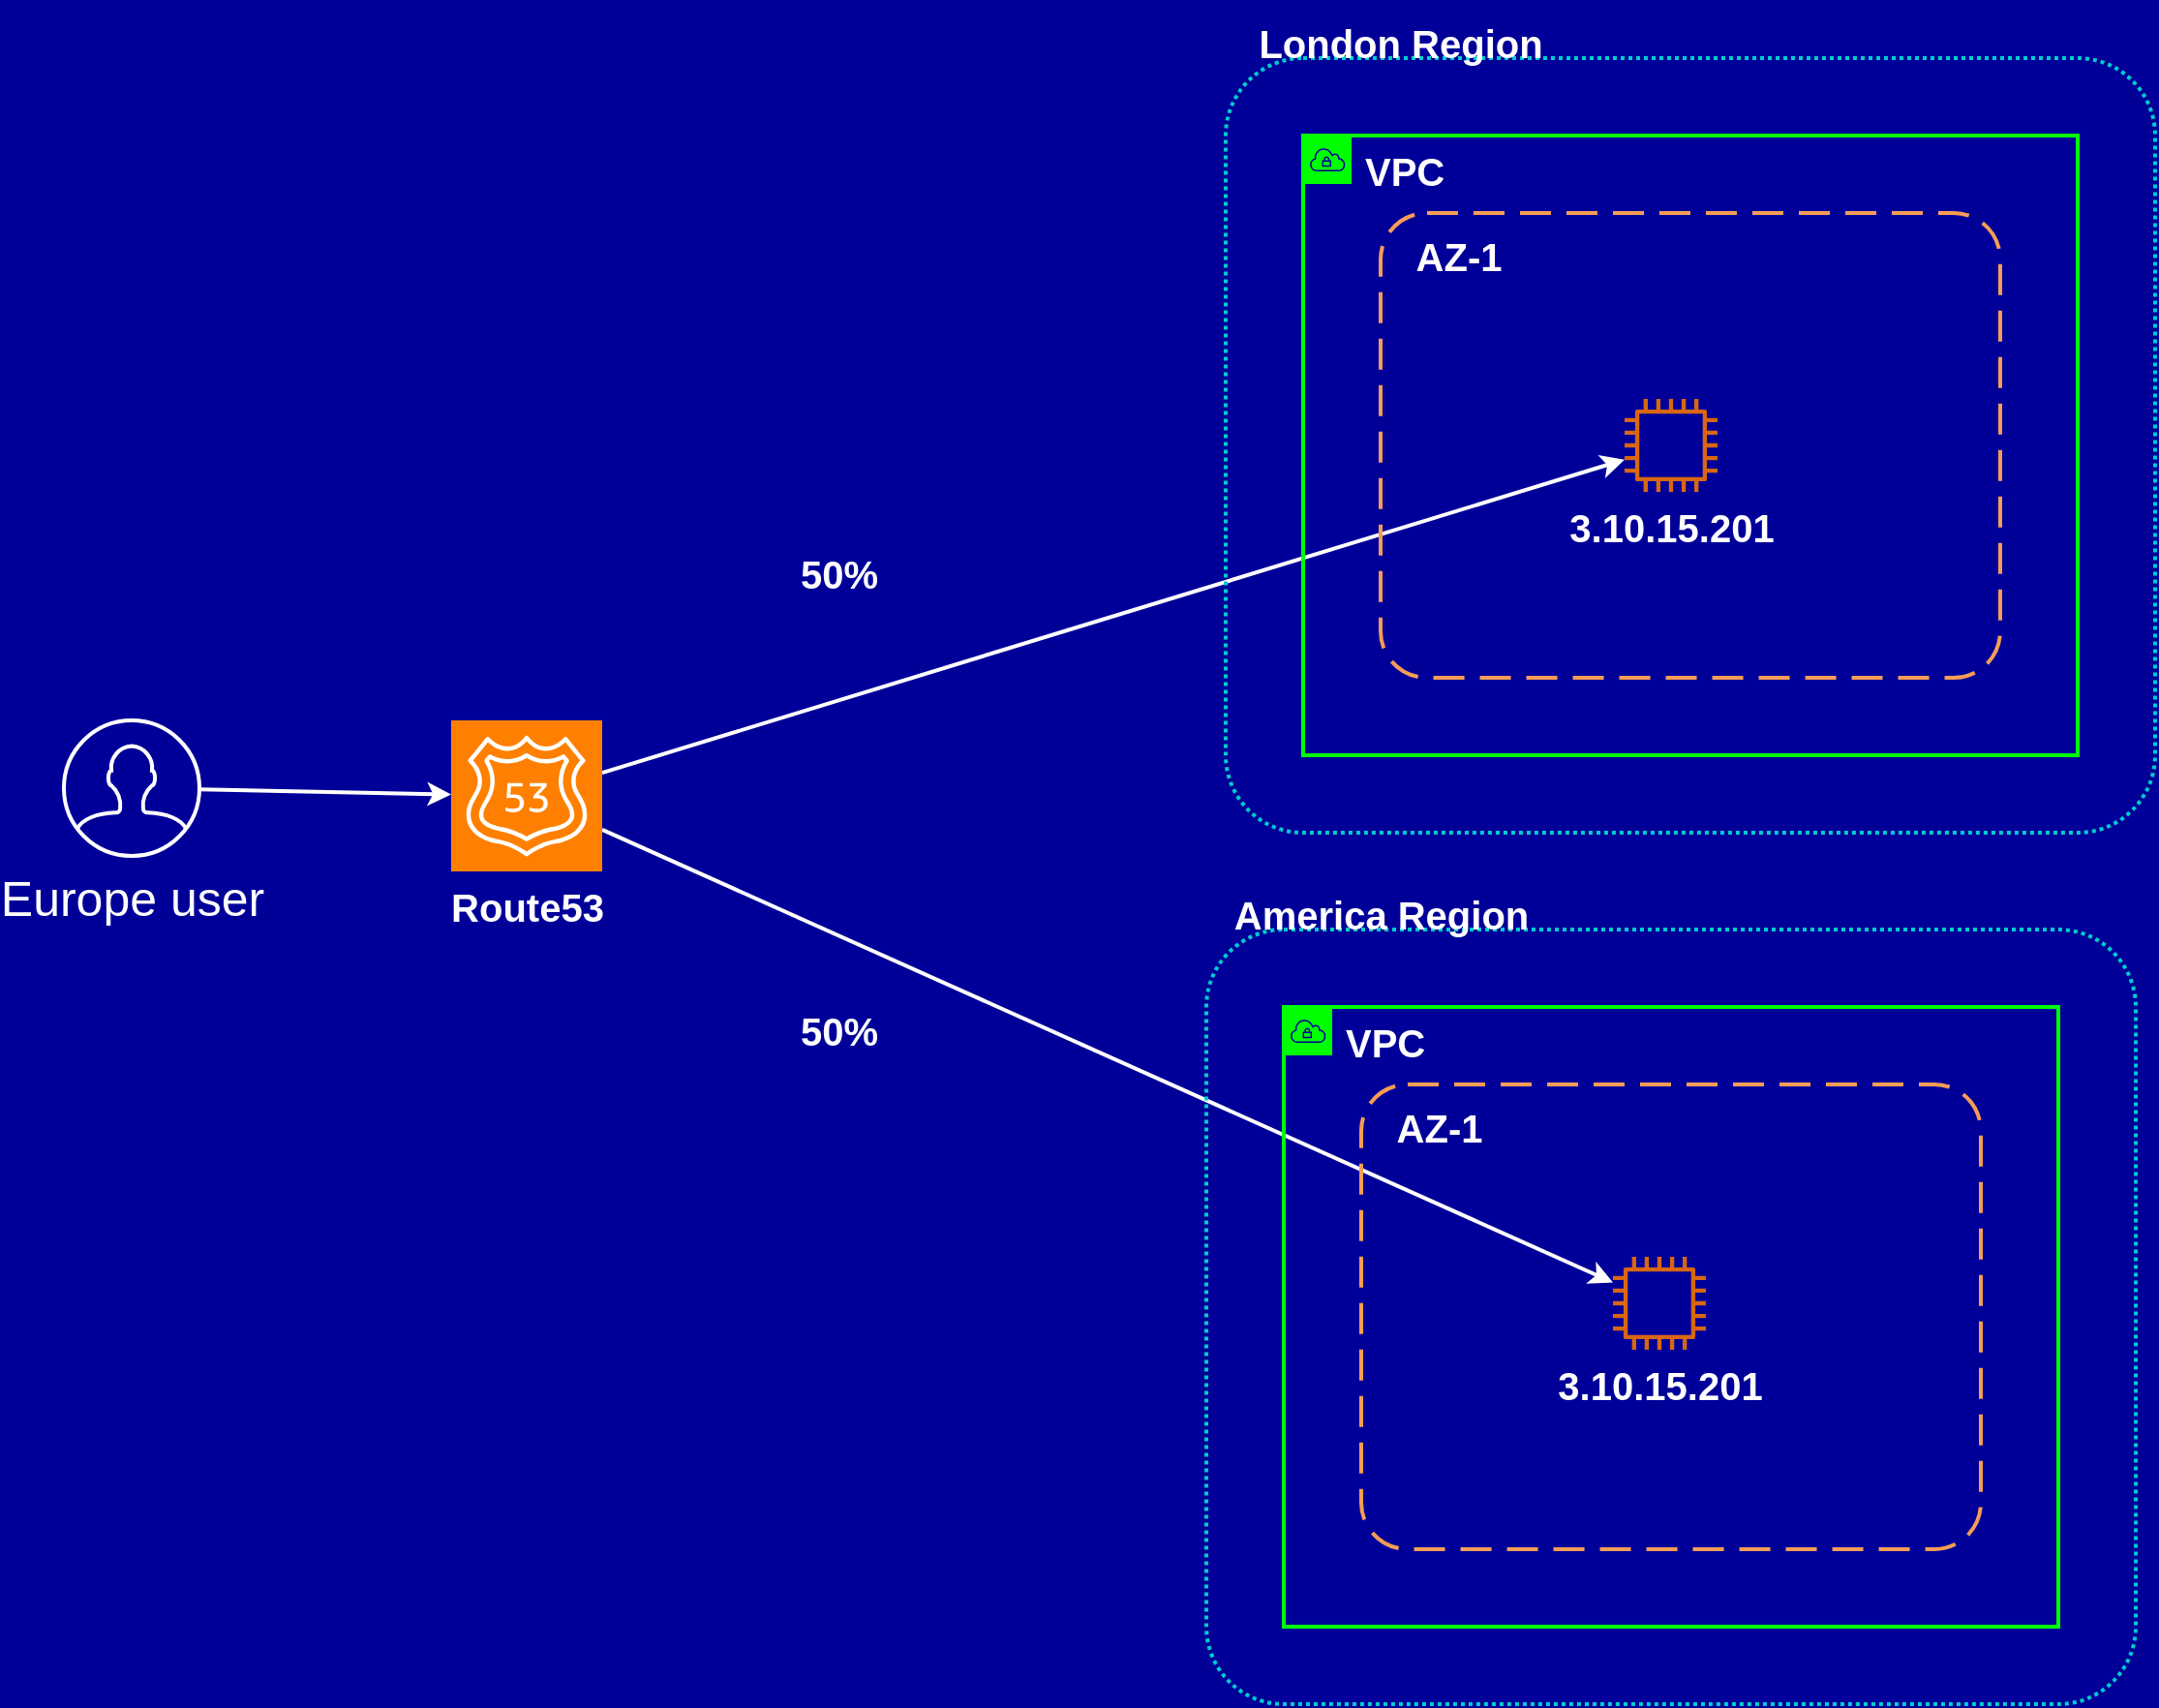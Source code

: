 <mxfile version="13.4.5" type="device"><diagram id="FZcqLhVVT-N7EDi4To1u" name="Page-1"><mxGraphModel dx="838" dy="480" grid="1" gridSize="10" guides="1" tooltips="1" connect="1" arrows="1" fold="1" page="1" pageScale="1" pageWidth="1169" pageHeight="827" background="#000099" math="0" shadow="0"><root><mxCell id="0"/><mxCell id="1" parent="0"/><mxCell id="jpux6dlKwlldMI1pA13z-85" style="edgeStyle=none;rounded=0;orthogonalLoop=1;jettySize=auto;html=1;strokeColor=#FFFFFF;strokeWidth=2;fontSize=25;shadow=0;sketch=0;" parent="1" source="jpux6dlKwlldMI1pA13z-63" target="jpux6dlKwlldMI1pA13z-67" edge="1"><mxGeometry relative="1" as="geometry"/></mxCell><mxCell id="jpux6dlKwlldMI1pA13z-63" value="&lt;font color=&quot;#ffffff&quot;&gt;Europe user&lt;/font&gt;" style="html=1;verticalLabelPosition=bottom;align=center;labelBackgroundColor=none;verticalAlign=top;strokeWidth=2;shadow=0;dashed=0;shape=mxgraph.ios7.icons.user;gradientColor=none;fontSize=25;fillColor=none;strokeColor=#FFFFFF;sketch=0;" parent="1" vertex="1"><mxGeometry x="60" y="502" width="70" height="70" as="geometry"/></mxCell><mxCell id="2hS5rhGTcex9nWfqPIbV-1" style="edgeStyle=none;rounded=0;sketch=0;orthogonalLoop=1;jettySize=auto;html=1;shadow=0;strokeColor=#FFFFFF;strokeWidth=2;fontSize=25;fontColor=#FFFFFF;" edge="1" parent="1" source="jpux6dlKwlldMI1pA13z-67" target="jpux6dlKwlldMI1pA13z-81"><mxGeometry relative="1" as="geometry"/></mxCell><mxCell id="2hS5rhGTcex9nWfqPIbV-2" style="edgeStyle=none;rounded=0;sketch=0;orthogonalLoop=1;jettySize=auto;html=1;shadow=0;strokeColor=#FFFFFF;strokeWidth=2;fontSize=25;fontColor=#FFFFFF;" edge="1" parent="1" source="jpux6dlKwlldMI1pA13z-67" target="jpux6dlKwlldMI1pA13z-103"><mxGeometry relative="1" as="geometry"/></mxCell><mxCell id="jpux6dlKwlldMI1pA13z-67" value="&lt;b&gt;&lt;font style=&quot;font-size: 20px&quot; color=&quot;#ffffff&quot;&gt;Route53&lt;/font&gt;&lt;/b&gt;" style="outlineConnect=0;fontColor=#232F3E;gradientDirection=north;strokeColor=#ffffff;dashed=0;verticalLabelPosition=bottom;verticalAlign=top;align=center;html=1;fontSize=12;fontStyle=0;aspect=fixed;shape=mxgraph.aws4.resourceIcon;resIcon=mxgraph.aws4.route_53;fillColor=#FF8000;shadow=0;sketch=0;" parent="1" vertex="1"><mxGeometry x="260" y="502" width="78" height="78" as="geometry"/></mxCell><mxCell id="jpux6dlKwlldMI1pA13z-70" value="&lt;font style=&quot;font-size: 20px&quot; color=&quot;#ffffff&quot;&gt;&lt;b&gt;VPC&lt;/b&gt;&lt;/font&gt;" style="points=[[0,0],[0.25,0],[0.5,0],[0.75,0],[1,0],[1,0.25],[1,0.5],[1,0.75],[1,1],[0.75,1],[0.5,1],[0.25,1],[0,1],[0,0.75],[0,0.5],[0,0.25]];outlineConnect=0;gradientColor=none;html=1;whiteSpace=wrap;fontSize=12;fontStyle=0;shape=mxgraph.aws4.group;grIcon=mxgraph.aws4.group_vpc;fillColor=none;verticalAlign=top;align=left;spacingLeft=30;fontColor=#AAB7B8;dashed=0;strokeColor=#00FF00;strokeWidth=2;labelBackgroundColor=none;shadow=0;sketch=0;" parent="1" vertex="1"><mxGeometry x="700" y="200" width="400" height="320" as="geometry"/></mxCell><mxCell id="jpux6dlKwlldMI1pA13z-71" value="" style="rounded=1;arcSize=10;dashed=1;fillColor=none;gradientColor=none;dashPattern=1 1;strokeWidth=2;strokeColor=#00CCCC;labelBackgroundColor=none;fontSize=25;shadow=0;sketch=0;" parent="1" vertex="1"><mxGeometry x="660" y="160" width="480" height="400" as="geometry"/></mxCell><mxCell id="jpux6dlKwlldMI1pA13z-74" value="" style="rounded=1;arcSize=10;dashed=1;strokeColor=#F59D56;fillColor=none;gradientColor=none;dashPattern=8 4;strokeWidth=2;labelBackgroundColor=none;fontSize=25;shadow=0;sketch=0;" parent="1" vertex="1"><mxGeometry x="740" y="240" width="320" height="240" as="geometry"/></mxCell><mxCell id="jpux6dlKwlldMI1pA13z-75" value="&lt;font color=&quot;#ffffff&quot;&gt;&lt;span style=&quot;font-size: 20px&quot;&gt;&lt;b&gt;London Region&lt;/b&gt;&lt;/span&gt;&lt;/font&gt;" style="text;html=1;resizable=0;autosize=1;align=center;verticalAlign=middle;points=[];fillColor=none;strokeColor=none;rounded=0;labelBackgroundColor=none;fontSize=25;shadow=0;sketch=0;" parent="1" vertex="1"><mxGeometry x="670" y="130" width="160" height="40" as="geometry"/></mxCell><mxCell id="jpux6dlKwlldMI1pA13z-76" value="&lt;font color=&quot;#ffffff&quot;&gt;&lt;span style=&quot;font-size: 20px&quot;&gt;&lt;b&gt;AZ-1&lt;/b&gt;&lt;/span&gt;&lt;/font&gt;" style="text;html=1;resizable=0;autosize=1;align=center;verticalAlign=middle;points=[];fillColor=none;strokeColor=none;rounded=0;labelBackgroundColor=none;fontSize=25;shadow=0;sketch=0;" parent="1" vertex="1"><mxGeometry x="750" y="250" width="60" height="20" as="geometry"/></mxCell><mxCell id="jpux6dlKwlldMI1pA13z-81" value="&lt;font color=&quot;#ffffff&quot; size=&quot;1&quot;&gt;&lt;b style=&quot;font-size: 20px&quot;&gt;3.10.15.201&lt;/b&gt;&lt;/font&gt;" style="outlineConnect=0;fontColor=#232F3E;gradientColor=none;fillColor=#D86613;strokeColor=none;dashed=0;verticalLabelPosition=bottom;verticalAlign=top;align=center;html=1;fontSize=12;fontStyle=0;aspect=fixed;pointerEvents=1;shape=mxgraph.aws4.instance2;labelBackgroundColor=none;strokeWidth=2;shadow=0;sketch=0;" parent="1" vertex="1"><mxGeometry x="866" y="336" width="48" height="48" as="geometry"/></mxCell><mxCell id="jpux6dlKwlldMI1pA13z-98" value="&lt;font style=&quot;font-size: 20px&quot; color=&quot;#ffffff&quot;&gt;&lt;b&gt;VPC&lt;/b&gt;&lt;/font&gt;" style="points=[[0,0],[0.25,0],[0.5,0],[0.75,0],[1,0],[1,0.25],[1,0.5],[1,0.75],[1,1],[0.75,1],[0.5,1],[0.25,1],[0,1],[0,0.75],[0,0.5],[0,0.25]];outlineConnect=0;gradientColor=none;html=1;whiteSpace=wrap;fontSize=12;fontStyle=0;shape=mxgraph.aws4.group;grIcon=mxgraph.aws4.group_vpc;fillColor=none;verticalAlign=top;align=left;spacingLeft=30;fontColor=#AAB7B8;dashed=0;strokeColor=#00FF00;strokeWidth=2;labelBackgroundColor=none;shadow=0;sketch=0;" parent="1" vertex="1"><mxGeometry x="690" y="650" width="400" height="320" as="geometry"/></mxCell><mxCell id="jpux6dlKwlldMI1pA13z-99" value="" style="rounded=1;arcSize=10;dashed=1;fillColor=none;gradientColor=none;dashPattern=1 1;strokeWidth=2;strokeColor=#00CCCC;labelBackgroundColor=none;fontSize=25;shadow=0;sketch=0;" parent="1" vertex="1"><mxGeometry x="650" y="610" width="480" height="400" as="geometry"/></mxCell><mxCell id="jpux6dlKwlldMI1pA13z-100" value="" style="rounded=1;arcSize=10;dashed=1;strokeColor=#F59D56;fillColor=none;gradientColor=none;dashPattern=8 4;strokeWidth=2;labelBackgroundColor=none;fontSize=25;shadow=0;sketch=0;" parent="1" vertex="1"><mxGeometry x="730" y="690" width="320" height="240" as="geometry"/></mxCell><mxCell id="jpux6dlKwlldMI1pA13z-101" value="&lt;font color=&quot;#ffffff&quot;&gt;&lt;span style=&quot;font-size: 20px&quot;&gt;&lt;b&gt;America Region&lt;/b&gt;&lt;/span&gt;&lt;/font&gt;" style="text;html=1;resizable=0;autosize=1;align=center;verticalAlign=middle;points=[];fillColor=none;strokeColor=none;rounded=0;labelBackgroundColor=none;fontSize=25;shadow=0;sketch=0;" parent="1" vertex="1"><mxGeometry x="655" y="580" width="170" height="40" as="geometry"/></mxCell><mxCell id="jpux6dlKwlldMI1pA13z-102" value="&lt;font color=&quot;#ffffff&quot;&gt;&lt;span style=&quot;font-size: 20px&quot;&gt;&lt;b&gt;AZ-1&lt;/b&gt;&lt;/span&gt;&lt;/font&gt;" style="text;html=1;resizable=0;autosize=1;align=center;verticalAlign=middle;points=[];fillColor=none;strokeColor=none;rounded=0;labelBackgroundColor=none;fontSize=25;shadow=0;sketch=0;" parent="1" vertex="1"><mxGeometry x="740" y="700" width="60" height="20" as="geometry"/></mxCell><mxCell id="jpux6dlKwlldMI1pA13z-103" value="&lt;font color=&quot;#ffffff&quot; size=&quot;1&quot;&gt;&lt;b style=&quot;font-size: 20px&quot;&gt;3.10.15.201&lt;/b&gt;&lt;/font&gt;" style="outlineConnect=0;fontColor=#232F3E;gradientColor=none;fillColor=#D86613;strokeColor=none;dashed=0;verticalLabelPosition=bottom;verticalAlign=top;align=center;html=1;fontSize=12;fontStyle=0;aspect=fixed;pointerEvents=1;shape=mxgraph.aws4.instance2;labelBackgroundColor=none;strokeWidth=2;shadow=0;sketch=0;" parent="1" vertex="1"><mxGeometry x="860" y="779" width="48" height="48" as="geometry"/></mxCell><mxCell id="2hS5rhGTcex9nWfqPIbV-3" value="&lt;span style=&quot;font-size: 20px&quot;&gt;&lt;b&gt;50%&lt;/b&gt;&lt;/span&gt;" style="text;html=1;resizable=0;autosize=1;align=center;verticalAlign=middle;points=[];fillColor=none;strokeColor=none;rounded=0;shadow=0;labelBackgroundColor=none;fontSize=25;fontColor=#FFFFFF;" vertex="1" parent="1"><mxGeometry x="430" y="404" width="60" height="40" as="geometry"/></mxCell><mxCell id="2hS5rhGTcex9nWfqPIbV-4" value="&lt;span style=&quot;font-size: 20px&quot;&gt;&lt;b&gt;50%&lt;/b&gt;&lt;/span&gt;" style="text;html=1;resizable=0;autosize=1;align=center;verticalAlign=middle;points=[];fillColor=none;strokeColor=none;rounded=0;shadow=0;labelBackgroundColor=none;fontSize=25;fontColor=#FFFFFF;" vertex="1" parent="1"><mxGeometry x="430" y="640" width="60" height="40" as="geometry"/></mxCell></root></mxGraphModel></diagram></mxfile>